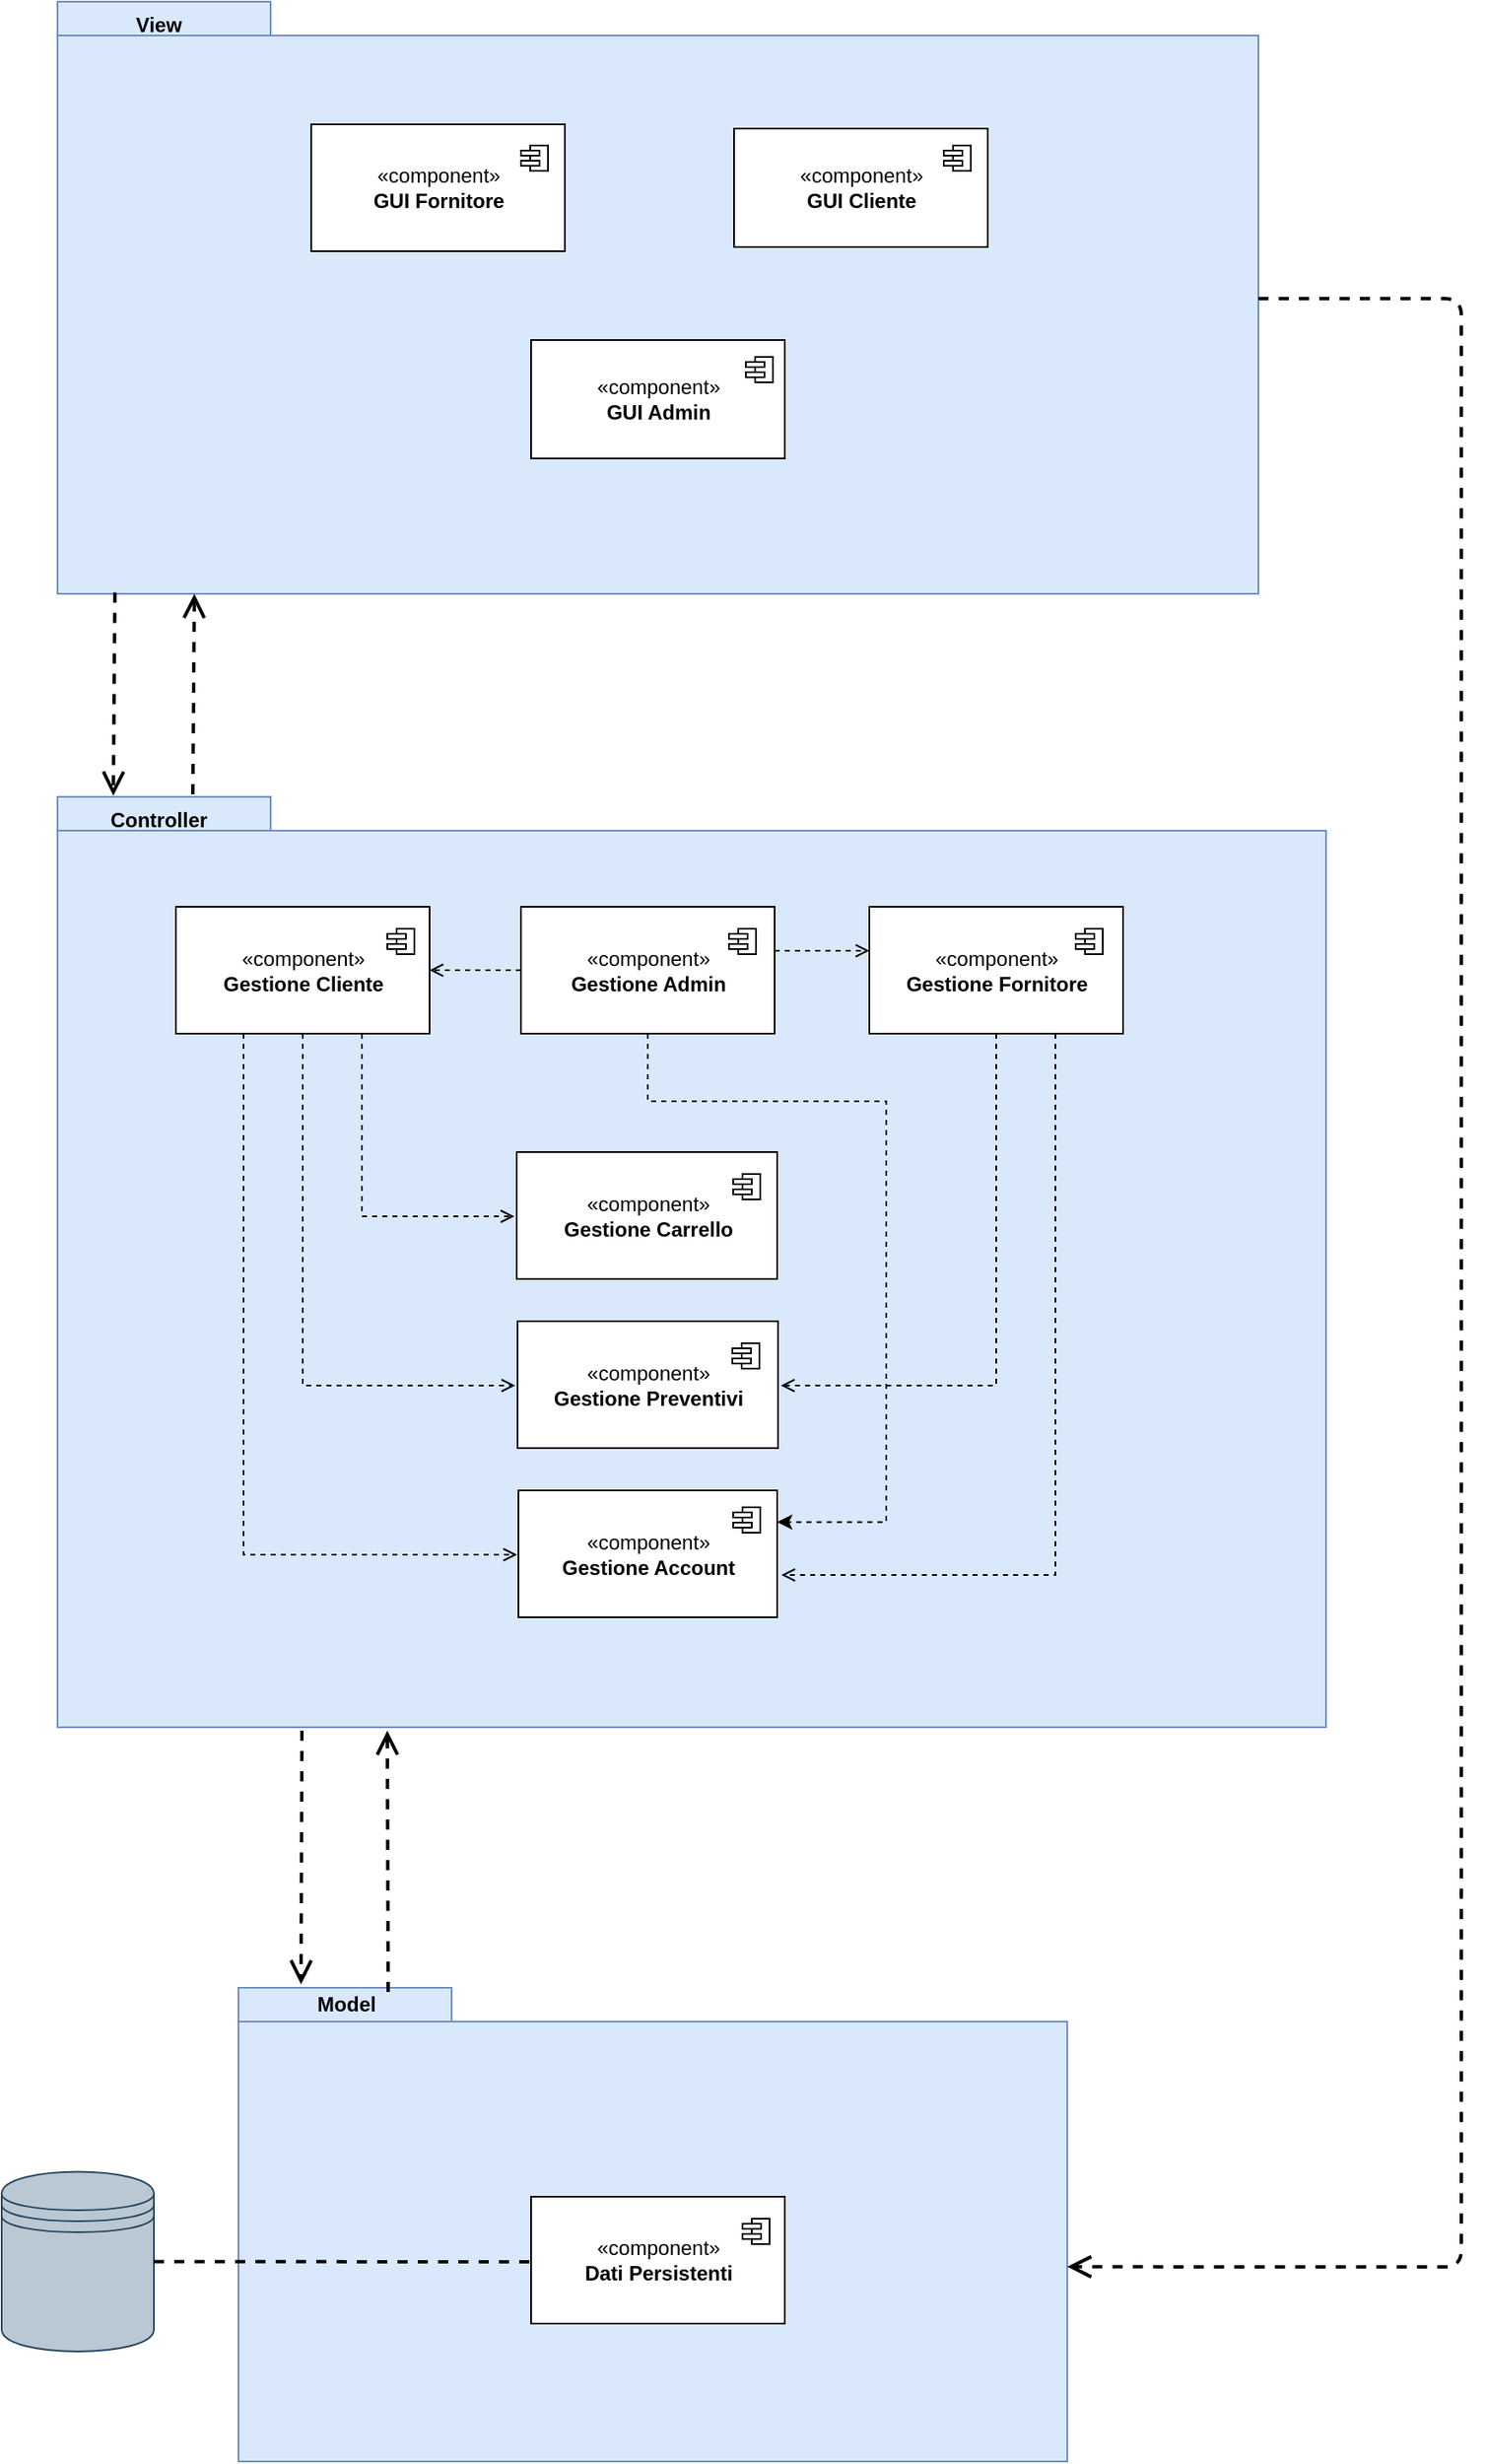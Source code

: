 <mxfile version="13.10.4" type="device"><diagram id="7jyMCSzGOY1qfEucVzqV" name="Page-1"><mxGraphModel dx="946" dy="589" grid="1" gridSize="10" guides="1" tooltips="1" connect="1" arrows="1" fold="1" page="1" pageScale="1" pageWidth="827" pageHeight="1169" math="0" shadow="0"><root><mxCell id="0"/><mxCell id="1" parent="0"/><mxCell id="04jtRFJvftvnzg1ooUNm-34" value="" style="shape=folder;fontStyle=1;spacingTop=10;tabWidth=126;tabHeight=20;tabPosition=left;html=1;align=center;fillColor=#dae8fc;strokeColor=#6c8ebf;" parent="1" vertex="1"><mxGeometry x="167" y="1224" width="490" height="280" as="geometry"/></mxCell><mxCell id="04jtRFJvftvnzg1ooUNm-1" value="" style="shape=folder;fontStyle=1;spacingTop=10;tabWidth=126;tabHeight=20;tabPosition=left;html=1;align=center;fillColor=#dae8fc;strokeColor=#6c8ebf;" parent="1" vertex="1"><mxGeometry x="60" y="50" width="710" height="350" as="geometry"/></mxCell><mxCell id="04jtRFJvftvnzg1ooUNm-2" value="View" style="text;align=center;fontStyle=1;verticalAlign=middle;spacingLeft=3;spacingRight=3;strokeColor=none;rotatable=0;points=[[0,0.5],[1,0.5]];portConstraint=eastwest;" parent="1" vertex="1"><mxGeometry x="80" y="50" width="80" height="26" as="geometry"/></mxCell><mxCell id="04jtRFJvftvnzg1ooUNm-3" value="«component»&lt;br&gt;&lt;b&gt;GUI Cliente&lt;/b&gt;" style="html=1;" parent="1" vertex="1"><mxGeometry x="460" y="125" width="150" height="70" as="geometry"/></mxCell><mxCell id="04jtRFJvftvnzg1ooUNm-4" value="«component»&lt;br&gt;&lt;b&gt;GUI Admin&lt;/b&gt;" style="html=1;" parent="1" vertex="1"><mxGeometry x="340" y="250" width="150" height="70" as="geometry"/></mxCell><mxCell id="04jtRFJvftvnzg1ooUNm-5" value="«component»&lt;br&gt;&lt;b&gt;GUI Fornitore&lt;/b&gt;" style="html=1;" parent="1" vertex="1"><mxGeometry x="210" y="122.5" width="150" height="75" as="geometry"/></mxCell><mxCell id="04jtRFJvftvnzg1ooUNm-7" value="" style="shape=module;align=left;spacingLeft=20;align=center;verticalAlign=top;jettyWidth=11;jettyHeight=3;" parent="1" vertex="1"><mxGeometry x="334" y="135" width="16" height="15" as="geometry"/></mxCell><mxCell id="04jtRFJvftvnzg1ooUNm-8" value="" style="shape=module;align=left;spacingLeft=20;align=center;verticalAlign=top;jettyWidth=11;jettyHeight=3;" parent="1" vertex="1"><mxGeometry x="584" y="135" width="16" height="15" as="geometry"/></mxCell><mxCell id="04jtRFJvftvnzg1ooUNm-10" value="" style="shape=module;align=left;spacingLeft=20;align=center;verticalAlign=top;jettyWidth=11;jettyHeight=3;" parent="1" vertex="1"><mxGeometry x="467" y="260" width="16" height="15" as="geometry"/></mxCell><mxCell id="04jtRFJvftvnzg1ooUNm-13" value="" style="shape=folder;fontStyle=1;spacingTop=10;tabWidth=126;tabHeight=20;tabPosition=left;html=1;align=center;fillColor=#dae8fc;strokeColor=#6c8ebf;" parent="1" vertex="1"><mxGeometry x="60" y="520" width="750" height="550" as="geometry"/></mxCell><mxCell id="04jtRFJvftvnzg1ooUNm-14" value="Model" style="text;align=center;fontStyle=1;verticalAlign=middle;spacingLeft=3;spacingRight=3;strokeColor=none;rotatable=0;points=[[0,0.5],[1,0.5]];portConstraint=eastwest;" parent="1" vertex="1"><mxGeometry x="191" y="1220" width="80" height="26" as="geometry"/></mxCell><mxCell id="6aQw5BtCatirP2xFvONC-30" style="edgeStyle=elbowEdgeStyle;rounded=0;orthogonalLoop=1;jettySize=auto;elbow=vertical;html=1;entryX=1;entryY=0.5;entryDx=0;entryDy=0;dashed=1;endArrow=open;endFill=0;" parent="1" source="04jtRFJvftvnzg1ooUNm-15" target="04jtRFJvftvnzg1ooUNm-17" edge="1"><mxGeometry relative="1" as="geometry"/></mxCell><mxCell id="6aQw5BtCatirP2xFvONC-31" style="edgeStyle=elbowEdgeStyle;rounded=0;orthogonalLoop=1;jettySize=auto;elbow=vertical;html=1;entryX=0.64;entryY=0.165;entryDx=0;entryDy=0;entryPerimeter=0;dashed=1;endArrow=open;endFill=0;" parent="1" source="04jtRFJvftvnzg1ooUNm-15" target="04jtRFJvftvnzg1ooUNm-13" edge="1"><mxGeometry relative="1" as="geometry"/></mxCell><mxCell id="1igyqUoobOrLHdGRdTWy-1" style="edgeStyle=orthogonalEdgeStyle;rounded=0;orthogonalLoop=1;jettySize=auto;html=1;entryX=1;entryY=0.25;entryDx=0;entryDy=0;dashed=1;" edge="1" parent="1" source="04jtRFJvftvnzg1ooUNm-15" target="04jtRFJvftvnzg1ooUNm-31"><mxGeometry relative="1" as="geometry"><Array as="points"><mxPoint x="409" y="700"/><mxPoint x="550" y="700"/><mxPoint x="550" y="949"/></Array></mxGeometry></mxCell><mxCell id="04jtRFJvftvnzg1ooUNm-15" value="«component»&lt;br&gt;&lt;b&gt;Gestione Admin&lt;/b&gt;" style="html=1;" parent="1" vertex="1"><mxGeometry x="334" y="585" width="150" height="75" as="geometry"/></mxCell><mxCell id="04jtRFJvftvnzg1ooUNm-16" value="" style="shape=module;align=left;spacingLeft=20;align=center;verticalAlign=top;jettyWidth=11;jettyHeight=3;" parent="1" vertex="1"><mxGeometry x="457" y="598" width="16" height="15" as="geometry"/></mxCell><mxCell id="6aQw5BtCatirP2xFvONC-24" style="edgeStyle=elbowEdgeStyle;rounded=0;orthogonalLoop=1;jettySize=auto;elbow=vertical;html=1;dashed=1;endArrow=open;endFill=0;entryX=-0.009;entryY=0.501;entryDx=0;entryDy=0;entryPerimeter=0;" parent="1" source="04jtRFJvftvnzg1ooUNm-17" target="6aQw5BtCatirP2xFvONC-1" edge="1"><mxGeometry relative="1" as="geometry"><Array as="points"><mxPoint x="240" y="768"/><mxPoint x="205" y="768"/></Array></mxGeometry></mxCell><mxCell id="6aQw5BtCatirP2xFvONC-26" style="edgeStyle=elbowEdgeStyle;rounded=0;orthogonalLoop=1;jettySize=auto;elbow=vertical;html=1;entryX=-0.009;entryY=0.508;entryDx=0;entryDy=0;dashed=1;endArrow=open;endFill=0;entryPerimeter=0;" parent="1" source="04jtRFJvftvnzg1ooUNm-17" target="04jtRFJvftvnzg1ooUNm-41" edge="1"><mxGeometry relative="1" as="geometry"><Array as="points"><mxPoint x="205" y="868"/><mxPoint x="200" y="868"/><mxPoint x="200" y="868"/><mxPoint x="180" y="868"/><mxPoint x="150" y="868"/></Array></mxGeometry></mxCell><mxCell id="6aQw5BtCatirP2xFvONC-27" style="edgeStyle=elbowEdgeStyle;rounded=0;orthogonalLoop=1;jettySize=auto;elbow=vertical;html=1;dashed=1;endArrow=open;endFill=0;entryX=-0.005;entryY=0.503;entryDx=0;entryDy=0;entryPerimeter=0;" parent="1" source="04jtRFJvftvnzg1ooUNm-17" target="04jtRFJvftvnzg1ooUNm-31" edge="1"><mxGeometry relative="1" as="geometry"><mxPoint x="333" y="960" as="targetPoint"/><Array as="points"><mxPoint x="170" y="968"/><mxPoint x="160" y="968"/><mxPoint x="150" y="968"/><mxPoint x="330" y="968"/><mxPoint x="160" y="960"/><mxPoint x="140" y="960"/></Array></mxGeometry></mxCell><mxCell id="04jtRFJvftvnzg1ooUNm-17" value="«component»&lt;br&gt;&lt;b&gt;Gestione Cliente&lt;/b&gt;" style="html=1;" parent="1" vertex="1"><mxGeometry x="130" y="585" width="150" height="75" as="geometry"/></mxCell><mxCell id="6aQw5BtCatirP2xFvONC-28" style="edgeStyle=elbowEdgeStyle;rounded=0;orthogonalLoop=1;jettySize=auto;elbow=vertical;html=1;dashed=1;endArrow=open;endFill=0;entryX=1.011;entryY=0.502;entryDx=0;entryDy=0;entryPerimeter=0;" parent="1" source="04jtRFJvftvnzg1ooUNm-18" target="04jtRFJvftvnzg1ooUNm-41" edge="1"><mxGeometry relative="1" as="geometry"><mxPoint x="486" y="867" as="targetPoint"/><Array as="points"><mxPoint x="615" y="868"/></Array></mxGeometry></mxCell><mxCell id="6aQw5BtCatirP2xFvONC-29" style="edgeStyle=elbowEdgeStyle;rounded=0;orthogonalLoop=1;jettySize=auto;elbow=vertical;html=1;dashed=1;endArrow=open;endFill=0;" parent="1" source="04jtRFJvftvnzg1ooUNm-18" edge="1"><mxGeometry relative="1" as="geometry"><mxPoint x="488" y="980" as="targetPoint"/><Array as="points"><mxPoint x="650" y="980"/><mxPoint x="650" y="968"/><mxPoint x="660" y="968"/><mxPoint x="640" y="968"/><mxPoint x="650" y="968"/></Array></mxGeometry></mxCell><mxCell id="04jtRFJvftvnzg1ooUNm-18" value="«component»&lt;br&gt;&lt;b&gt;Gestione Fornitore&lt;/b&gt;" style="html=1;" parent="1" vertex="1"><mxGeometry x="540" y="585" width="150" height="75" as="geometry"/></mxCell><mxCell id="04jtRFJvftvnzg1ooUNm-20" value="" style="shape=module;align=left;spacingLeft=20;align=center;verticalAlign=top;jettyWidth=11;jettyHeight=3;" parent="1" vertex="1"><mxGeometry x="662" y="598" width="16" height="15" as="geometry"/></mxCell><mxCell id="04jtRFJvftvnzg1ooUNm-21" value="" style="shape=module;align=left;spacingLeft=20;align=center;verticalAlign=top;jettyWidth=11;jettyHeight=3;" parent="1" vertex="1"><mxGeometry x="255" y="598" width="16" height="15" as="geometry"/></mxCell><mxCell id="04jtRFJvftvnzg1ooUNm-31" value="«component»&lt;br&gt;&lt;b&gt;Gestione Account&lt;/b&gt;" style="html=1;" parent="1" vertex="1"><mxGeometry x="332.5" y="930" width="153" height="75" as="geometry"/></mxCell><mxCell id="04jtRFJvftvnzg1ooUNm-32" value="" style="shape=module;align=left;spacingLeft=20;align=center;verticalAlign=top;jettyWidth=11;jettyHeight=3;" parent="1" vertex="1"><mxGeometry x="459.5" y="940" width="16" height="15" as="geometry"/></mxCell><mxCell id="04jtRFJvftvnzg1ooUNm-35" value="Controller" style="text;align=center;fontStyle=1;verticalAlign=middle;spacingLeft=3;spacingRight=3;strokeColor=none;rotatable=0;points=[[0,0.5],[1,0.5]];portConstraint=eastwest;" parent="1" vertex="1"><mxGeometry x="80" y="520" width="80" height="26" as="geometry"/></mxCell><mxCell id="04jtRFJvftvnzg1ooUNm-36" value="«component»&lt;br&gt;&lt;b&gt;Dati Persistenti&lt;/b&gt;" style="html=1;" parent="1" vertex="1"><mxGeometry x="340" y="1347.5" width="150" height="75" as="geometry"/></mxCell><mxCell id="04jtRFJvftvnzg1ooUNm-37" value="" style="shape=module;align=left;spacingLeft=20;align=center;verticalAlign=top;jettyWidth=11;jettyHeight=3;" parent="1" vertex="1"><mxGeometry x="465" y="1360.5" width="16" height="15" as="geometry"/></mxCell><mxCell id="04jtRFJvftvnzg1ooUNm-38" value="" style="shape=datastore;whiteSpace=wrap;html=1;fillColor=#bac8d3;strokeColor=#23445d;" parent="1" vertex="1"><mxGeometry x="27" y="1332.75" width="90" height="106.25" as="geometry"/></mxCell><mxCell id="04jtRFJvftvnzg1ooUNm-39" value="" style="endArrow=none;html=1;dashed=1;strokeWidth=2;exitX=1;exitY=0.5;exitDx=0;exitDy=0;entryX=0;entryY=0.5;entryDx=0;entryDy=0;" parent="1" source="04jtRFJvftvnzg1ooUNm-38" edge="1"><mxGeometry width="50" height="50" relative="1" as="geometry"><mxPoint x="387" y="1491" as="sourcePoint"/><mxPoint x="340" y="1386" as="targetPoint"/></mxGeometry></mxCell><mxCell id="04jtRFJvftvnzg1ooUNm-41" value="«component»&lt;br&gt;&lt;b&gt;Gestione Preventivi&lt;/b&gt;" style="html=1;" parent="1" vertex="1"><mxGeometry x="332" y="830" width="154" height="75" as="geometry"/></mxCell><mxCell id="04jtRFJvftvnzg1ooUNm-42" value="" style="shape=module;align=left;spacingLeft=20;align=center;verticalAlign=top;jettyWidth=11;jettyHeight=3;" parent="1" vertex="1"><mxGeometry x="459" y="843" width="16" height="15" as="geometry"/></mxCell><mxCell id="04jtRFJvftvnzg1ooUNm-48" value="" style="endArrow=open;html=1;dashed=1;strokeWidth=2;entryX=0.05;entryY=-0.003;entryDx=0;entryDy=0;entryPerimeter=0;exitX=0.052;exitY=0.995;exitDx=0;exitDy=0;exitPerimeter=0;endSize=10;endFill=0;" parent="1" edge="1"><mxGeometry width="50" height="50" relative="1" as="geometry"><mxPoint x="93.92" y="399.25" as="sourcePoint"/><mxPoint x="93" y="519.38" as="targetPoint"/></mxGeometry></mxCell><mxCell id="04jtRFJvftvnzg1ooUNm-49" value="" style="endArrow=none;html=1;dashed=1;strokeWidth=2;entryX=0.05;entryY=-0.003;entryDx=0;entryDy=0;entryPerimeter=0;exitX=0.052;exitY=0.995;exitDx=0;exitDy=0;exitPerimeter=0;endSize=10;endFill=0;startArrow=open;startFill=0;startSize=10;" parent="1" edge="1"><mxGeometry width="50" height="50" relative="1" as="geometry"><mxPoint x="140.92" y="400" as="sourcePoint"/><mxPoint x="140" y="520.13" as="targetPoint"/></mxGeometry></mxCell><mxCell id="04jtRFJvftvnzg1ooUNm-51" value="" style="endArrow=open;html=1;dashed=1;strokeWidth=2;exitX=0.052;exitY=0.995;exitDx=0;exitDy=0;exitPerimeter=0;endSize=10;endFill=0;startArrow=none;startFill=0;startSize=10;" parent="1" edge="1"><mxGeometry width="50" height="50" relative="1" as="geometry"><mxPoint x="204.5" y="1072" as="sourcePoint"/><mxPoint x="204" y="1222" as="targetPoint"/></mxGeometry></mxCell><mxCell id="04jtRFJvftvnzg1ooUNm-52" value="" style="endArrow=open;html=1;dashed=1;strokeWidth=2;exitX=0.052;exitY=0.995;exitDx=0;exitDy=0;exitPerimeter=0;endSize=10;endFill=0;startArrow=none;startFill=0;startSize=10;" parent="1" edge="1"><mxGeometry width="50" height="50" relative="1" as="geometry"><mxPoint x="255.5" y="1226.5" as="sourcePoint"/><mxPoint x="255" y="1072" as="targetPoint"/></mxGeometry></mxCell><mxCell id="04jtRFJvftvnzg1ooUNm-53" value="" style="endArrow=open;html=1;dashed=1;strokeWidth=2;exitX=0;exitY=0;exitDx=710;exitDy=185;exitPerimeter=0;entryX=1;entryY=0.589;entryDx=0;entryDy=0;entryPerimeter=0;endFill=0;endSize=10;" parent="1" target="04jtRFJvftvnzg1ooUNm-34" edge="1"><mxGeometry width="50" height="50" relative="1" as="geometry"><mxPoint x="770" y="225.5" as="sourcePoint"/><mxPoint x="657" y="1354.5" as="targetPoint"/><Array as="points"><mxPoint x="890" y="225.5"/><mxPoint x="890" y="1389"/></Array></mxGeometry></mxCell><mxCell id="6aQw5BtCatirP2xFvONC-1" value="«component»&lt;br&gt;&lt;b&gt;Gestione Carrello&lt;/b&gt;" style="html=1;" parent="1" vertex="1"><mxGeometry x="331.5" y="730" width="154" height="75" as="geometry"/></mxCell><mxCell id="6aQw5BtCatirP2xFvONC-2" value="" style="shape=module;align=left;spacingLeft=20;align=center;verticalAlign=top;jettyWidth=11;jettyHeight=3;" parent="1" vertex="1"><mxGeometry x="459.5" y="743" width="16" height="15" as="geometry"/></mxCell></root></mxGraphModel></diagram></mxfile>